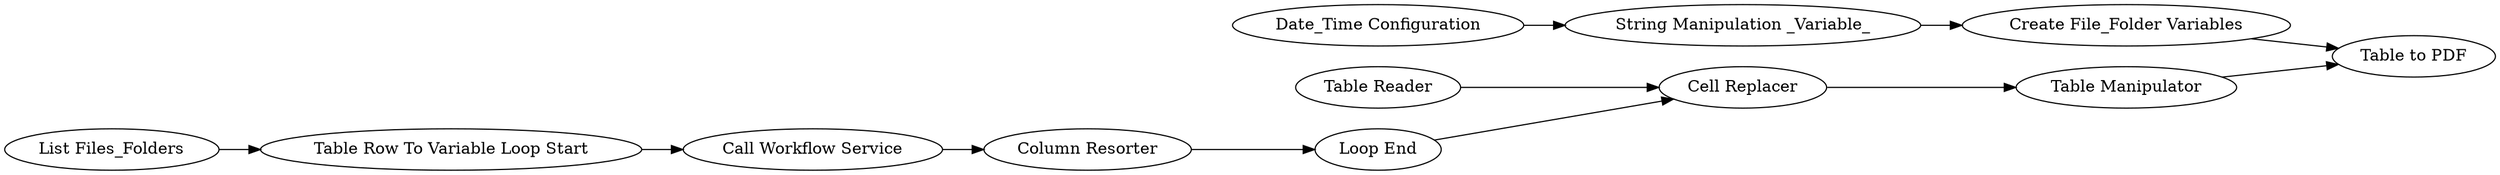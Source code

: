 digraph {
	2405 -> 2404
	2393 -> 2405
	12 -> 14
	2388 -> 2387
	2389 -> 4
	2387 -> 2389
	13 -> 4
	2399 -> 2387
	14 -> 13
	2404 -> 2399
	2401 -> 2393
	13 [label="Create File_Folder Variables"]
	2389 [label="Table Manipulator"]
	2404 [label="Column Resorter"]
	2401 [label="List Files_Folders"]
	2399 [label="Loop End"]
	4 [label="Table to PDF"]
	2393 [label="Table Row To Variable Loop Start"]
	2405 [label="Call Workflow Service"]
	2388 [label="Table Reader"]
	14 [label="String Manipulation _Variable_"]
	12 [label="Date_Time Configuration"]
	2387 [label="Cell Replacer"]
	rankdir=LR
}
